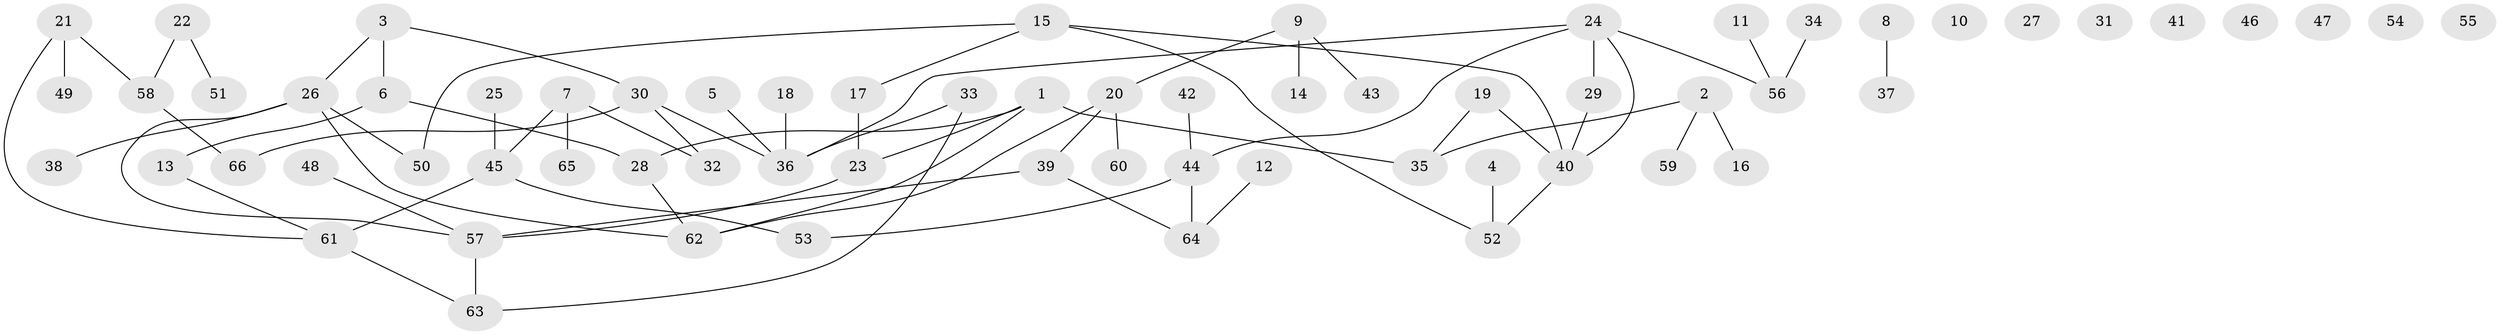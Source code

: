 // Generated by graph-tools (version 1.1) at 2025/38/03/09/25 04:38:53]
// undirected, 66 vertices, 71 edges
graph export_dot {
graph [start="1"]
  node [color=gray90,style=filled];
  1;
  2;
  3;
  4;
  5;
  6;
  7;
  8;
  9;
  10;
  11;
  12;
  13;
  14;
  15;
  16;
  17;
  18;
  19;
  20;
  21;
  22;
  23;
  24;
  25;
  26;
  27;
  28;
  29;
  30;
  31;
  32;
  33;
  34;
  35;
  36;
  37;
  38;
  39;
  40;
  41;
  42;
  43;
  44;
  45;
  46;
  47;
  48;
  49;
  50;
  51;
  52;
  53;
  54;
  55;
  56;
  57;
  58;
  59;
  60;
  61;
  62;
  63;
  64;
  65;
  66;
  1 -- 23;
  1 -- 28;
  1 -- 35;
  1 -- 62;
  2 -- 16;
  2 -- 35;
  2 -- 59;
  3 -- 6;
  3 -- 26;
  3 -- 30;
  4 -- 52;
  5 -- 36;
  6 -- 13;
  6 -- 28;
  7 -- 32;
  7 -- 45;
  7 -- 65;
  8 -- 37;
  9 -- 14;
  9 -- 20;
  9 -- 43;
  11 -- 56;
  12 -- 64;
  13 -- 61;
  15 -- 17;
  15 -- 40;
  15 -- 50;
  15 -- 52;
  17 -- 23;
  18 -- 36;
  19 -- 35;
  19 -- 40;
  20 -- 39;
  20 -- 60;
  20 -- 62;
  21 -- 49;
  21 -- 58;
  21 -- 61;
  22 -- 51;
  22 -- 58;
  23 -- 57;
  24 -- 29;
  24 -- 36;
  24 -- 40;
  24 -- 44;
  24 -- 56;
  25 -- 45;
  26 -- 38;
  26 -- 50;
  26 -- 57;
  26 -- 62;
  28 -- 62;
  29 -- 40;
  30 -- 32;
  30 -- 36;
  30 -- 66;
  33 -- 36;
  33 -- 63;
  34 -- 56;
  39 -- 57;
  39 -- 64;
  40 -- 52;
  42 -- 44;
  44 -- 53;
  44 -- 64;
  45 -- 53;
  45 -- 61;
  48 -- 57;
  57 -- 63;
  58 -- 66;
  61 -- 63;
}

